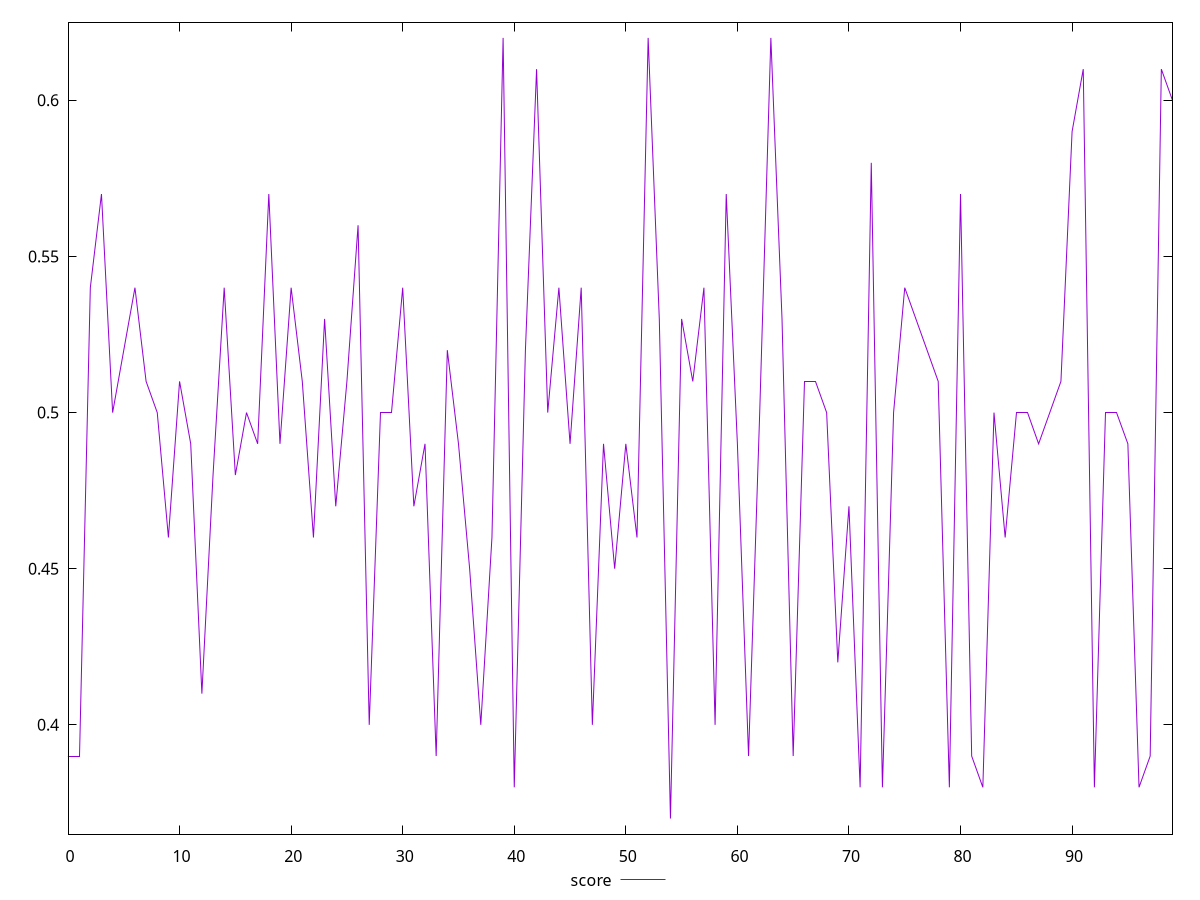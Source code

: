 reset

$score <<EOF
0 0.39
1 0.39
2 0.54
3 0.57
4 0.5
5 0.52
6 0.54
7 0.51
8 0.5
9 0.46
10 0.51
11 0.49
12 0.41
13 0.48
14 0.54
15 0.48
16 0.5
17 0.49
18 0.57
19 0.49
20 0.54
21 0.51
22 0.46
23 0.53
24 0.47
25 0.51
26 0.56
27 0.4
28 0.5
29 0.5
30 0.54
31 0.47
32 0.49
33 0.39
34 0.52
35 0.49
36 0.45
37 0.4
38 0.46
39 0.62
40 0.38
41 0.52
42 0.61
43 0.5
44 0.54
45 0.49
46 0.54
47 0.4
48 0.49
49 0.45
50 0.49
51 0.46
52 0.62
53 0.53
54 0.37
55 0.53
56 0.51
57 0.54
58 0.4
59 0.57
60 0.49
61 0.39
62 0.5
63 0.62
64 0.53
65 0.39
66 0.51
67 0.51
68 0.5
69 0.42
70 0.47
71 0.38
72 0.58
73 0.38
74 0.5
75 0.54
76 0.53
77 0.52
78 0.51
79 0.38
80 0.57
81 0.39
82 0.38
83 0.5
84 0.46
85 0.5
86 0.5
87 0.49
88 0.5
89 0.51
90 0.59
91 0.61
92 0.38
93 0.5
94 0.5
95 0.49
96 0.38
97 0.39
98 0.61
99 0.6
EOF

set key outside below
set xrange [0:99]
set yrange [0.365:0.625]
set trange [0.365:0.625]
set terminal svg size 640, 500 enhanced background rgb 'white'
set output "report/report_00029_2021-02-24T13-36-40.390Z/render-blocking-resources/samples/astro/score/values.svg"

plot $score title "score" with line

reset
